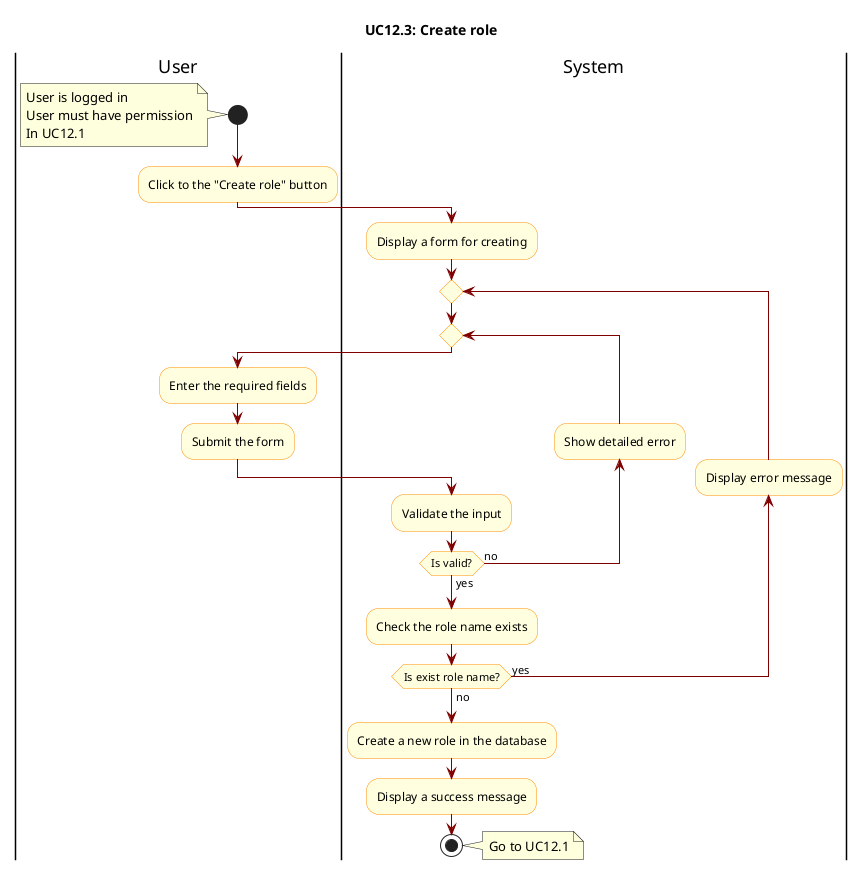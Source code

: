 @startuml

skinparam ActivityBackgroundColor LightYellow
skinparam ActivityBorderColor DarkOrange
skinparam ArrowColor Maroon

title UC12.3: Create role

|User|
start
note left
    User is logged in  
    User must have permission
    In UC12.1
end note

|User|
:Click to the "Create role" button;

|System|
:Display a form for creating;

repeat 
    repeat
        |User|
        :Enter the required fields;
        :Submit the form;

        |System|
        :Validate the input;

        backward :Show detailed error;
    repeat while(Is valid?) is(no) not(yes)

    |System|
    :Check the role name exists;

    backward :Display error message;
repeat while(Is exist role name?) is(yes) not(no)

:Create a new role in the database;
:Display a success message;

stop
note right
    Go to UC12.1
end note

@enduml

